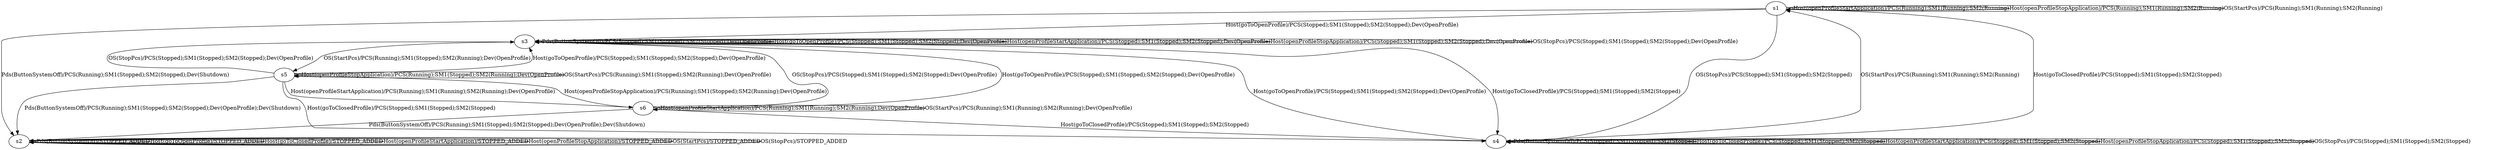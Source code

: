 digraph G {
	s1
	s2
	s3
	s4
	s5
	s6
	s1 -> s2 [label="Pds(ButtonSystemOff)/PCS(Running);SM1(Stopped);SM2(Stopped);Dev(Shutdown)"]
	s1 -> s3 [label="Host(goToOpenProfile)/PCS(Stopped);SM1(Stopped);SM2(Stopped);Dev(OpenProfile)"]
	s1 -> s4 [label="Host(goToClosedProfile)/PCS(Stopped);SM1(Stopped);SM2(Stopped)"]
	s1 -> s1 [label="Host(openProfileStartApplication)/PCS(Running);SM1(Running);SM2(Running)"]
	s1 -> s1 [label="Host(openProfileStopApplication)/PCS(Running);SM1(Running);SM2(Running)"]
	s1 -> s1 [label="OS(StartPcs)/PCS(Running);SM1(Running);SM2(Running)"]
	s1 -> s4 [label="OS(StopPcs)/PCS(Stopped);SM1(Stopped);SM2(Stopped)"]
	s2 -> s2 [label="Pds(ButtonSystemOff)/STOPPED_ADDED"]
	s2 -> s2 [label="Host(goToOpenProfile)/STOPPED_ADDED"]
	s2 -> s2 [label="Host(goToClosedProfile)/STOPPED_ADDED"]
	s2 -> s2 [label="Host(openProfileStartApplication)/STOPPED_ADDED"]
	s2 -> s2 [label="Host(openProfileStopApplication)/STOPPED_ADDED"]
	s2 -> s2 [label="OS(StartPcs)/STOPPED_ADDED"]
	s2 -> s2 [label="OS(StopPcs)/STOPPED_ADDED"]
	s3 -> s3 [label="Pds(ButtonSystemOff)/PCS(Stopped);SM1(Stopped);SM2(Stopped);Dev(OpenProfile)"]
	s3 -> s3 [label="Host(goToOpenProfile)/PCS(Stopped);SM1(Stopped);SM2(Stopped);Dev(OpenProfile)"]
	s3 -> s4 [label="Host(goToClosedProfile)/PCS(Stopped);SM1(Stopped);SM2(Stopped)"]
	s3 -> s3 [label="Host(openProfileStartApplication)/PCS(Stopped);SM1(Stopped);SM2(Stopped);Dev(OpenProfile)"]
	s3 -> s3 [label="Host(openProfileStopApplication)/PCS(Stopped);SM1(Stopped);SM2(Stopped);Dev(OpenProfile)"]
	s3 -> s5 [label="OS(StartPcs)/PCS(Running);SM1(Stopped);SM2(Running);Dev(OpenProfile)"]
	s3 -> s3 [label="OS(StopPcs)/PCS(Stopped);SM1(Stopped);SM2(Stopped);Dev(OpenProfile)"]
	s4 -> s4 [label="Pds(ButtonSystemOff)/PCS(Stopped);SM1(Stopped);SM2(Stopped)"]
	s4 -> s3 [label="Host(goToOpenProfile)/PCS(Stopped);SM1(Stopped);SM2(Stopped);Dev(OpenProfile)"]
	s4 -> s4 [label="Host(goToClosedProfile)/PCS(Stopped);SM1(Stopped);SM2(Stopped)"]
	s4 -> s4 [label="Host(openProfileStartApplication)/PCS(Stopped);SM1(Stopped);SM2(Stopped)"]
	s4 -> s4 [label="Host(openProfileStopApplication)/PCS(Stopped);SM1(Stopped);SM2(Stopped)"]
	s4 -> s1 [label="OS(StartPcs)/PCS(Running);SM1(Running);SM2(Running)"]
	s4 -> s4 [label="OS(StopPcs)/PCS(Stopped);SM1(Stopped);SM2(Stopped)"]
	s5 -> s2 [label="Pds(ButtonSystemOff)/PCS(Running);SM1(Stopped);SM2(Stopped);Dev(OpenProfile);Dev(Shutdown)"]
	s5 -> s3 [label="Host(goToOpenProfile)/PCS(Stopped);SM1(Stopped);SM2(Stopped);Dev(OpenProfile)"]
	s5 -> s4 [label="Host(goToClosedProfile)/PCS(Stopped);SM1(Stopped);SM2(Stopped)"]
	s5 -> s6 [label="Host(openProfileStartApplication)/PCS(Running);SM1(Running);SM2(Running);Dev(OpenProfile)"]
	s5 -> s5 [label="Host(openProfileStopApplication)/PCS(Running);SM1(Stopped);SM2(Running);Dev(OpenProfile)"]
	s5 -> s5 [label="OS(StartPcs)/PCS(Running);SM1(Stopped);SM2(Running);Dev(OpenProfile)"]
	s5 -> s3 [label="OS(StopPcs)/PCS(Stopped);SM1(Stopped);SM2(Stopped);Dev(OpenProfile)"]
	s6 -> s2 [label="Pds(ButtonSystemOff)/PCS(Running);SM1(Stopped);SM2(Stopped);Dev(OpenProfile);Dev(Shutdown)"]
	s6 -> s3 [label="Host(goToOpenProfile)/PCS(Stopped);SM1(Stopped);SM2(Stopped);Dev(OpenProfile)"]
	s6 -> s4 [label="Host(goToClosedProfile)/PCS(Stopped);SM1(Stopped);SM2(Stopped)"]
	s6 -> s6 [label="Host(openProfileStartApplication)/PCS(Running);SM1(Running);SM2(Running);Dev(OpenProfile)"]
	s6 -> s5 [label="Host(openProfileStopApplication)/PCS(Running);SM1(Stopped);SM2(Running);Dev(OpenProfile)"]
	s6 -> s6 [label="OS(StartPcs)/PCS(Running);SM1(Running);SM2(Running);Dev(OpenProfile)"]
	s6 -> s3 [label="OS(StopPcs)/PCS(Stopped);SM1(Stopped);SM2(Stopped);Dev(OpenProfile)"]
}
